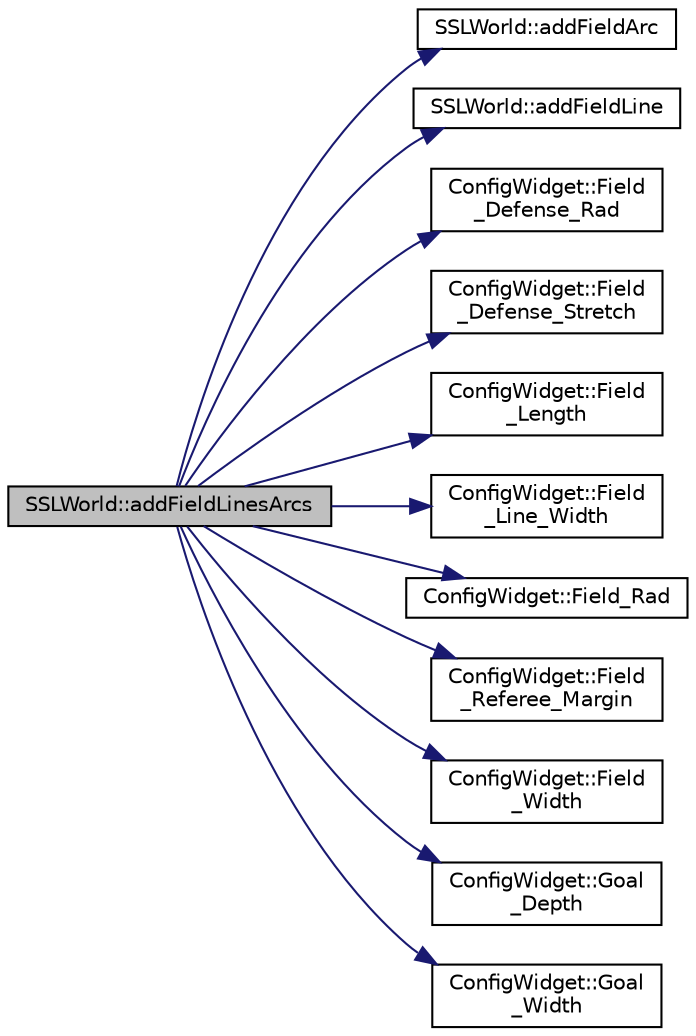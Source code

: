 digraph "SSLWorld::addFieldLinesArcs"
{
 // INTERACTIVE_SVG=YES
  edge [fontname="Helvetica",fontsize="10",labelfontname="Helvetica",labelfontsize="10"];
  node [fontname="Helvetica",fontsize="10",shape=record];
  rankdir="LR";
  Node1 [label="SSLWorld::addFieldLinesArcs",height=0.2,width=0.4,color="black", fillcolor="grey75", style="filled", fontcolor="black"];
  Node1 -> Node2 [color="midnightblue",fontsize="10",style="solid",fontname="Helvetica"];
  Node2 [label="SSLWorld::addFieldArc",height=0.2,width=0.4,color="black", fillcolor="white", style="filled",URL="$d9/d7f/class_s_s_l_world.html#a4aae6cd9fd9e800f2b63b879c453e329"];
  Node1 -> Node3 [color="midnightblue",fontsize="10",style="solid",fontname="Helvetica"];
  Node3 [label="SSLWorld::addFieldLine",height=0.2,width=0.4,color="black", fillcolor="white", style="filled",URL="$d9/d7f/class_s_s_l_world.html#add9b97ab6c978516beb43fa9a9beacb4"];
  Node1 -> Node4 [color="midnightblue",fontsize="10",style="solid",fontname="Helvetica"];
  Node4 [label="ConfigWidget::Field\l_Defense_Rad",height=0.2,width=0.4,color="black", fillcolor="white", style="filled",URL="$d6/d55/class_config_widget.html#a1e0fd0055a3525373d2597bbd56d14b6"];
  Node1 -> Node5 [color="midnightblue",fontsize="10",style="solid",fontname="Helvetica"];
  Node5 [label="ConfigWidget::Field\l_Defense_Stretch",height=0.2,width=0.4,color="black", fillcolor="white", style="filled",URL="$d6/d55/class_config_widget.html#a5764675ea6d7aa33d65f282bf8843583"];
  Node1 -> Node6 [color="midnightblue",fontsize="10",style="solid",fontname="Helvetica"];
  Node6 [label="ConfigWidget::Field\l_Length",height=0.2,width=0.4,color="black", fillcolor="white", style="filled",URL="$d6/d55/class_config_widget.html#ad6dcd940c26e1f4d8f10de1d7db126dd"];
  Node1 -> Node7 [color="midnightblue",fontsize="10",style="solid",fontname="Helvetica"];
  Node7 [label="ConfigWidget::Field\l_Line_Width",height=0.2,width=0.4,color="black", fillcolor="white", style="filled",URL="$d6/d55/class_config_widget.html#a753e9845b4945eb4d6e58662cdf4df01"];
  Node1 -> Node8 [color="midnightblue",fontsize="10",style="solid",fontname="Helvetica"];
  Node8 [label="ConfigWidget::Field_Rad",height=0.2,width=0.4,color="black", fillcolor="white", style="filled",URL="$d6/d55/class_config_widget.html#a8751e005adba532e16406abda3bcaaf8"];
  Node1 -> Node9 [color="midnightblue",fontsize="10",style="solid",fontname="Helvetica"];
  Node9 [label="ConfigWidget::Field\l_Referee_Margin",height=0.2,width=0.4,color="black", fillcolor="white", style="filled",URL="$d6/d55/class_config_widget.html#abaf28b5ab3ba1feefcc6629c43371d4a"];
  Node1 -> Node10 [color="midnightblue",fontsize="10",style="solid",fontname="Helvetica"];
  Node10 [label="ConfigWidget::Field\l_Width",height=0.2,width=0.4,color="black", fillcolor="white", style="filled",URL="$d6/d55/class_config_widget.html#a52dd005ffaa605f06c17dc45d87e44f8"];
  Node1 -> Node11 [color="midnightblue",fontsize="10",style="solid",fontname="Helvetica"];
  Node11 [label="ConfigWidget::Goal\l_Depth",height=0.2,width=0.4,color="black", fillcolor="white", style="filled",URL="$d6/d55/class_config_widget.html#a1a75b8b71b57fecd9293490c2639ad7c"];
  Node1 -> Node12 [color="midnightblue",fontsize="10",style="solid",fontname="Helvetica"];
  Node12 [label="ConfigWidget::Goal\l_Width",height=0.2,width=0.4,color="black", fillcolor="white", style="filled",URL="$d6/d55/class_config_widget.html#a1acbcb28a2276f1410a9c7e5ca5dae4a"];
}
